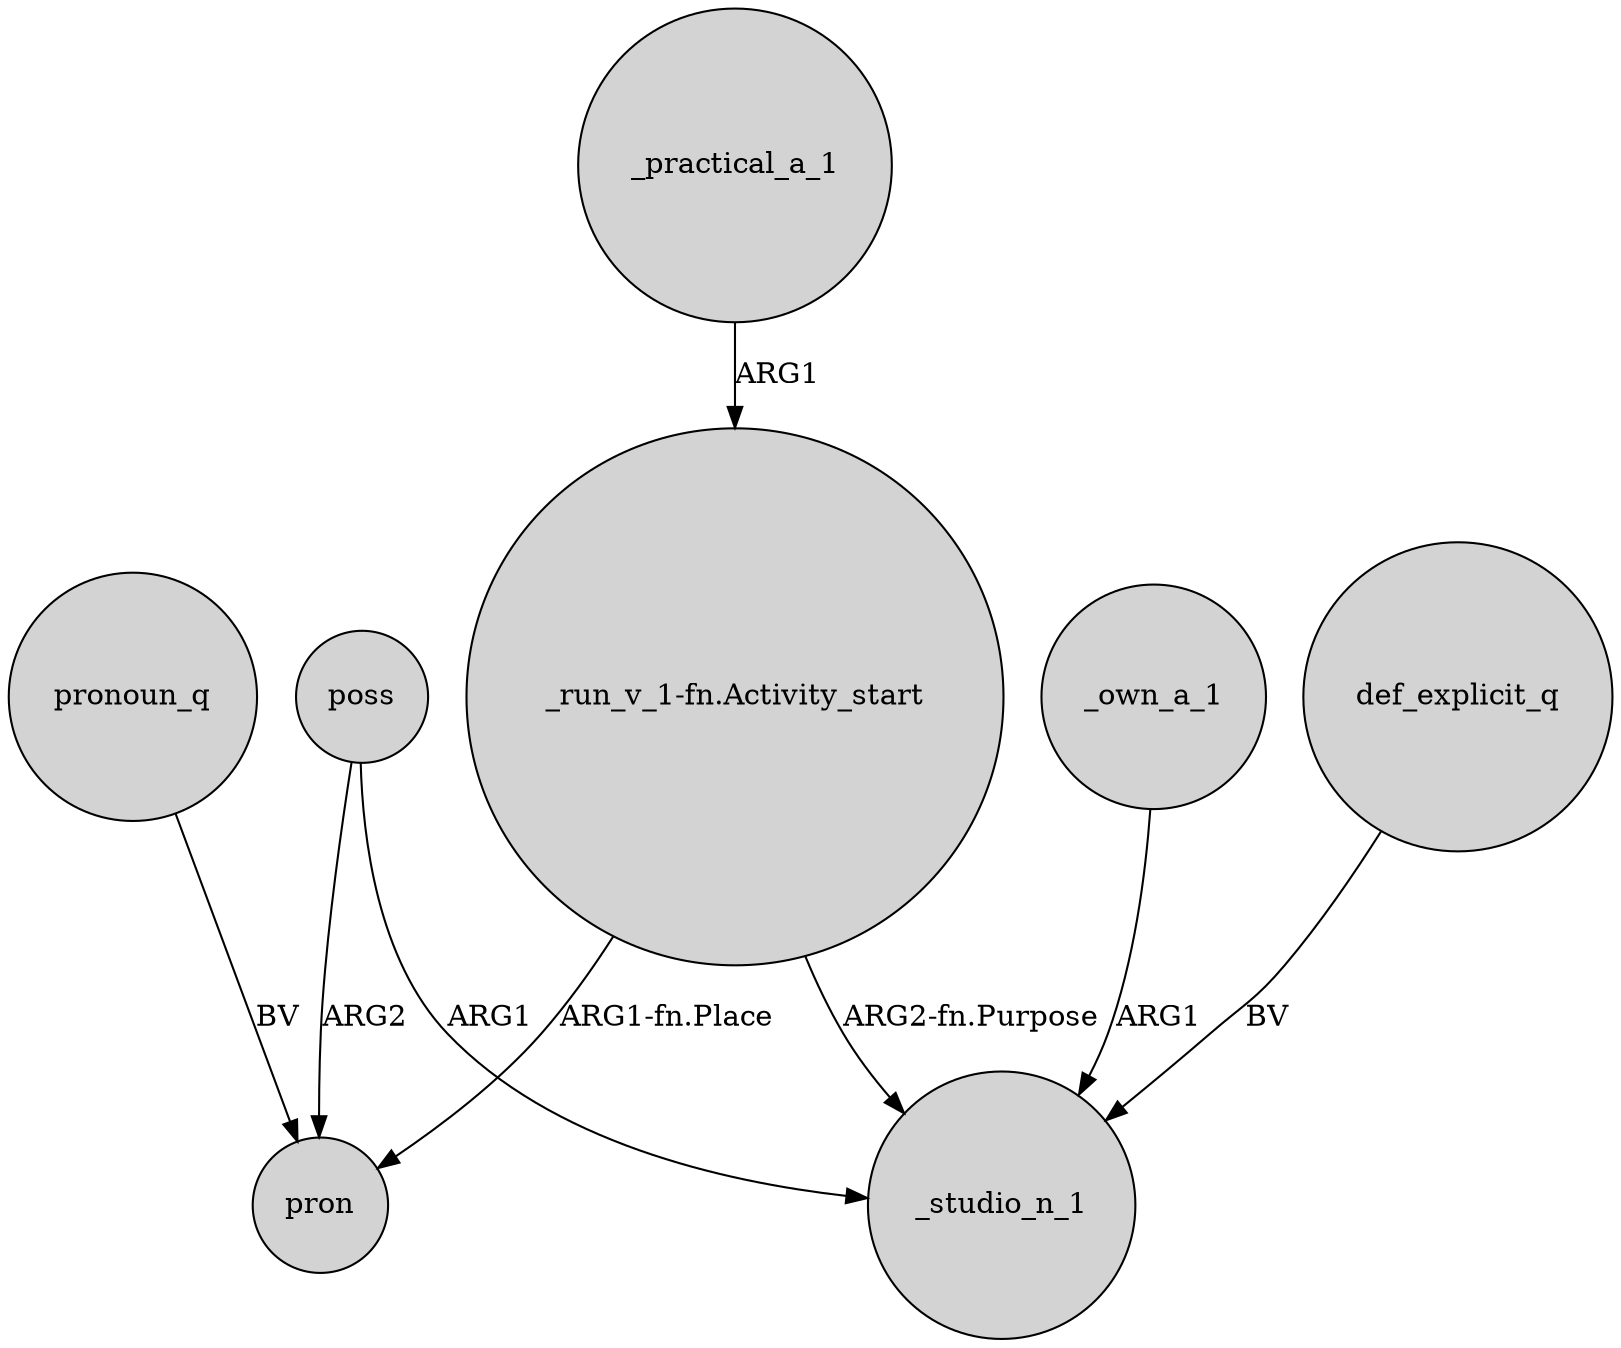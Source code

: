 digraph {
	node [shape=circle style=filled]
	poss -> _studio_n_1 [label=ARG1]
	def_explicit_q -> _studio_n_1 [label=BV]
	"_run_v_1-fn.Activity_start" -> _studio_n_1 [label="ARG2-fn.Purpose"]
	"_run_v_1-fn.Activity_start" -> pron [label="ARG1-fn.Place"]
	pronoun_q -> pron [label=BV]
	_own_a_1 -> _studio_n_1 [label=ARG1]
	poss -> pron [label=ARG2]
	_practical_a_1 -> "_run_v_1-fn.Activity_start" [label=ARG1]
}
